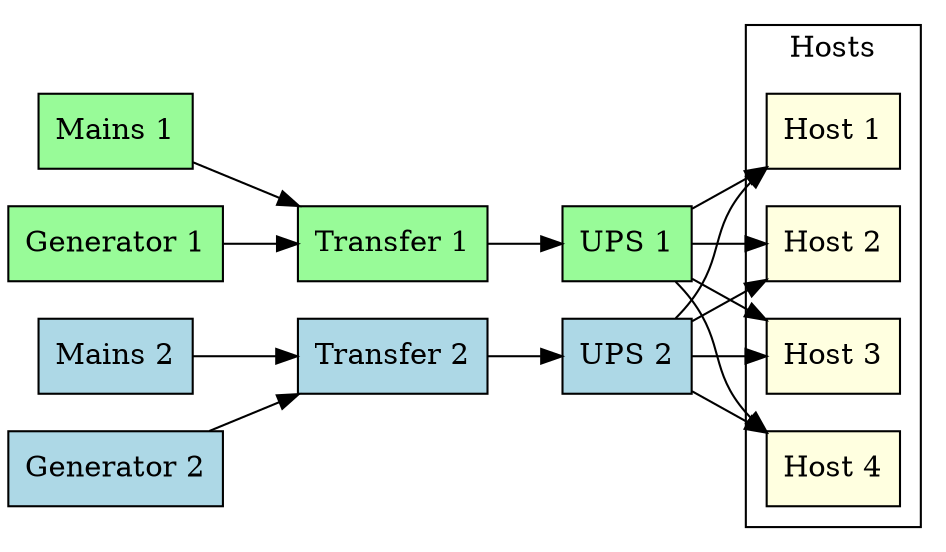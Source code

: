 digraph G {

    rankdir=LR;
    margin=0;

    node [ shape=rectangle, style=filled, fillcolor=palegreen ];

    m1 [ label="Mains 1" ];
    g1 [ label="Generator 1"];
    x1 [ label="Transfer 1"]
    u1 [ label="UPS 1" ];

    node [ shape=rectangle, style=filled, fillcolor=lightblue ];
    
    m2 [ label="Mains 2" ];
    g2 [ label="Generator 2"];
    x2 [ label="Transfer 2"]    
    u2 [ label="UPS 2" ];

    node [ shape=rectangle, style=filled, fillcolor=lightyellow ];
    subgraph cluster_hosts {
	margin=10;
	label="Hosts";
	
	h1 [ label="Host 1"];
	h2 [ label="Host 2"];
	h3 [ label="Host 3"];
	h4 [ label="Host 4"];
    }
    
    m1 -> x1;
    g1 -> x1;
    x1 -> u1;
    m2 -> x2;
    g2 -> x2;
    x2 -> u2;
    
    u1 -> h1;
    u1 -> h2;
    u1 -> h3;
    u1 -> h4; 

    u2 -> h1;
    u2 -> h2;
    u2 -> h3;
    u2 -> h4;     
}
